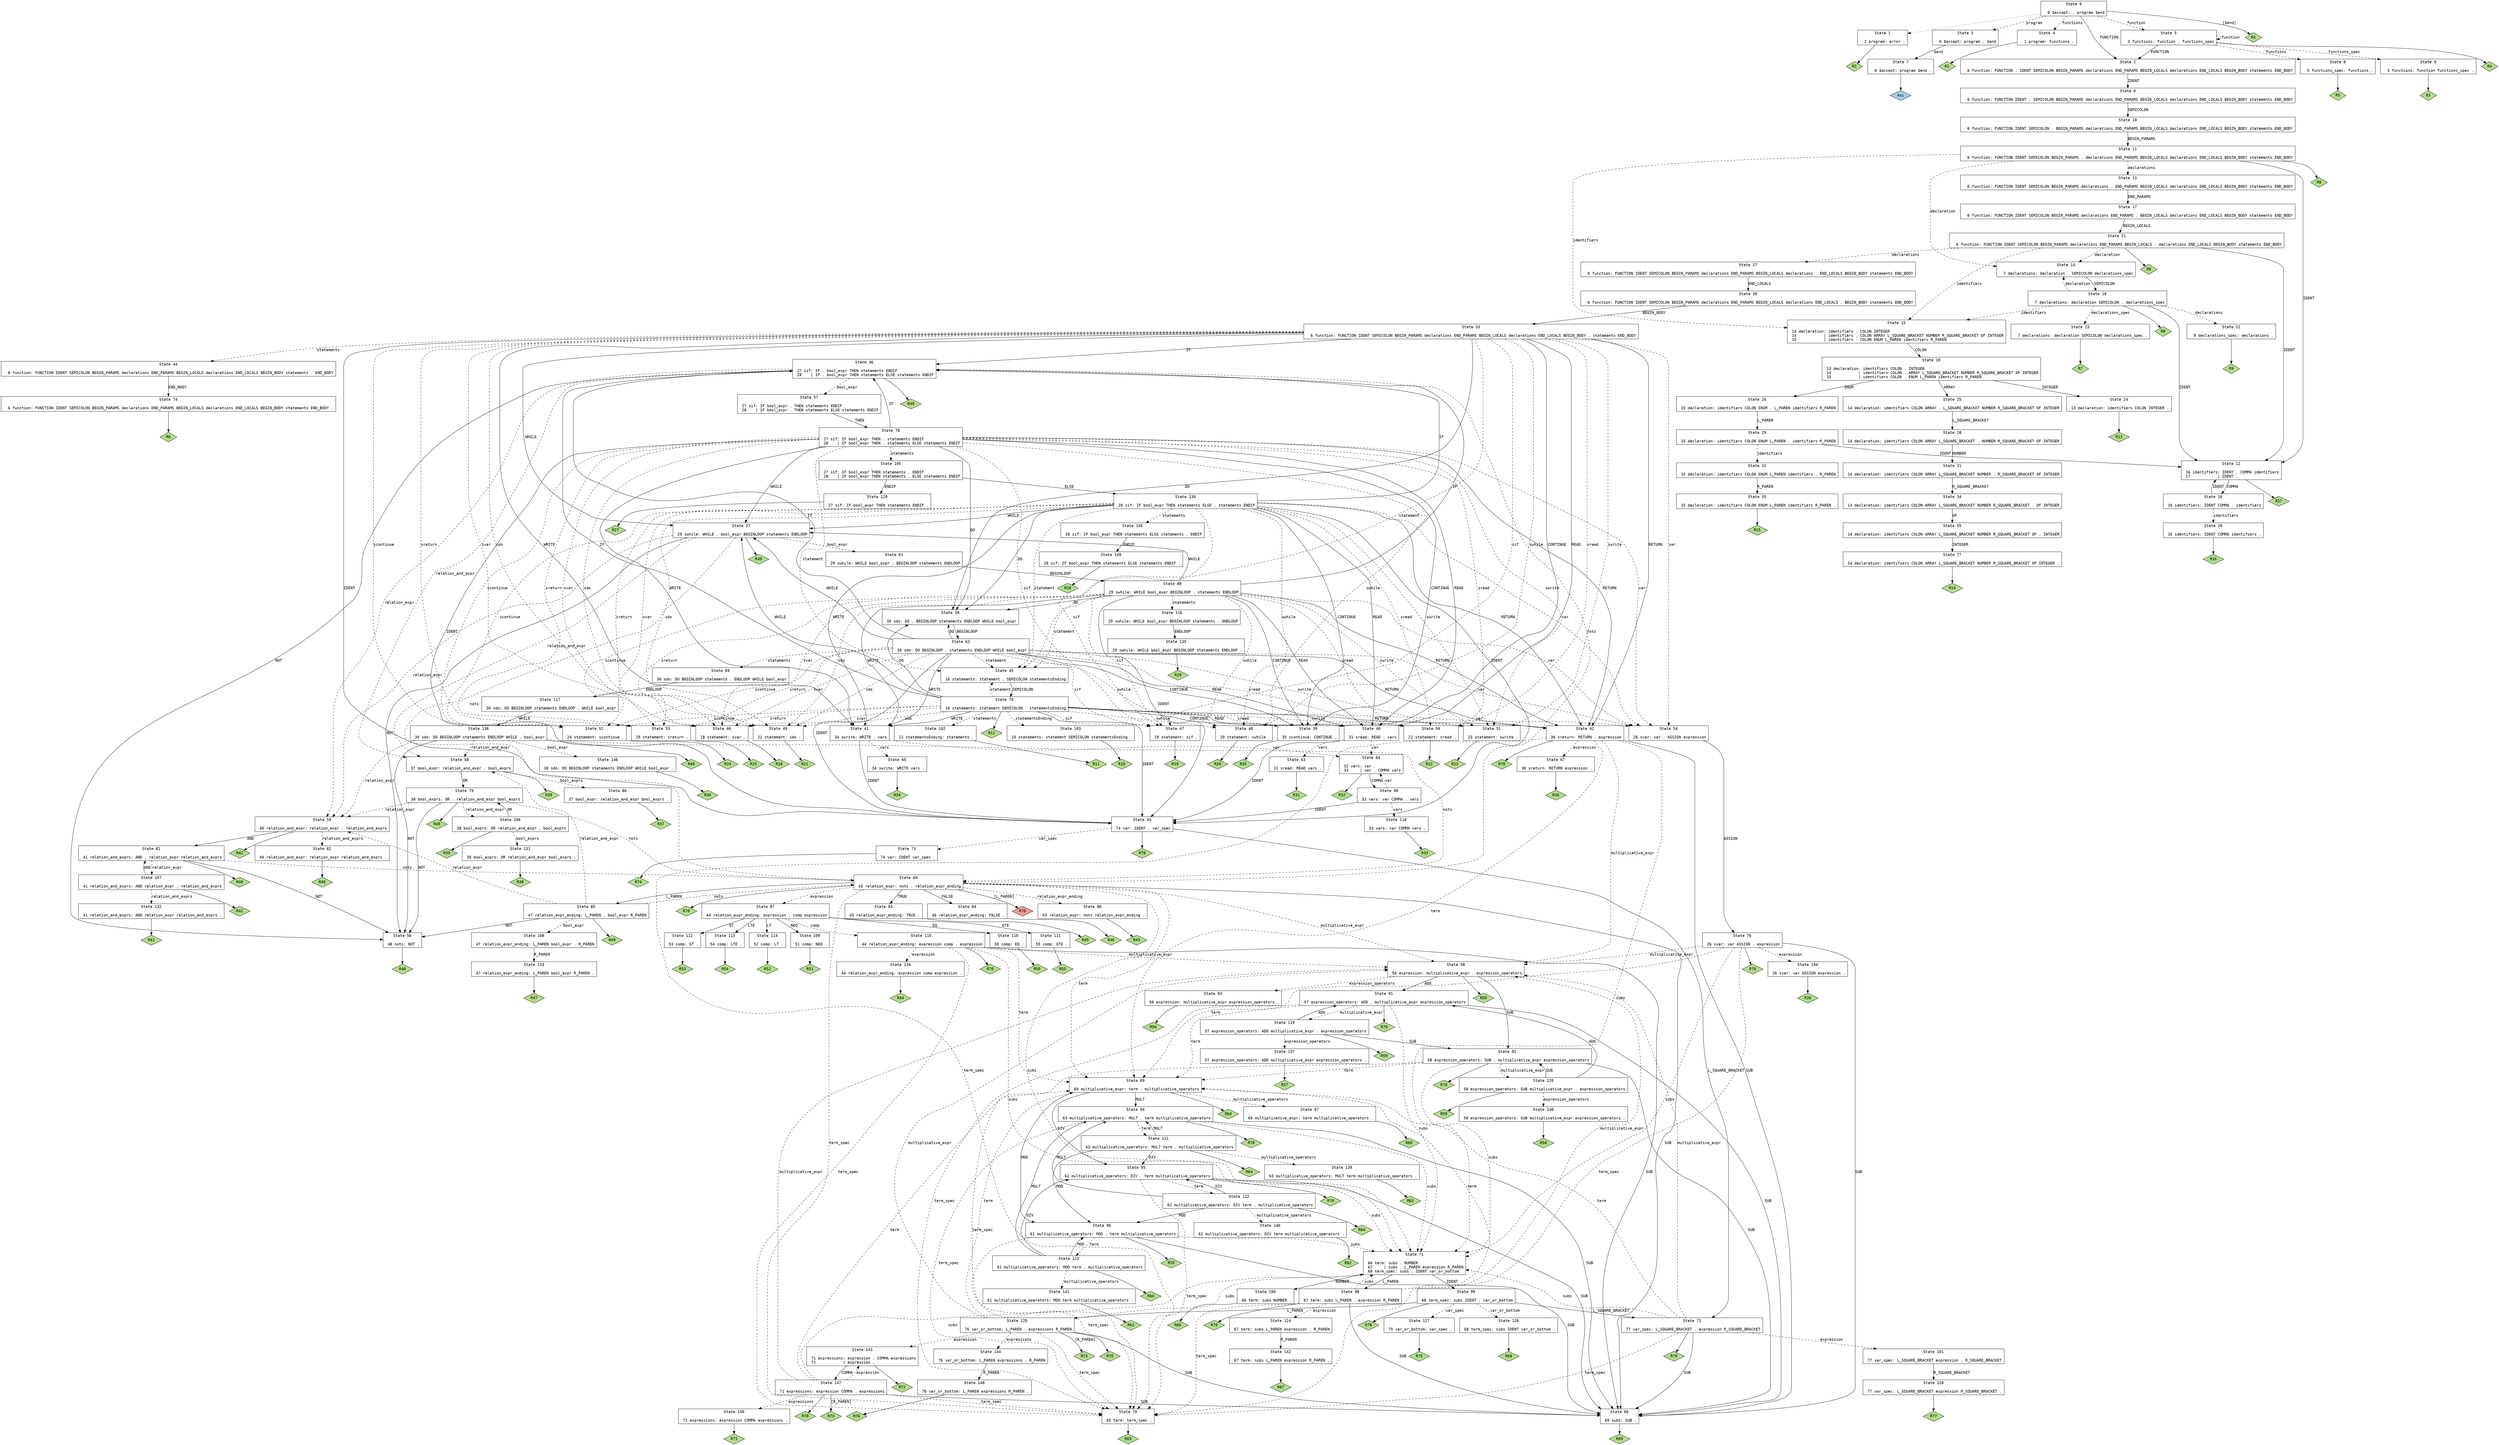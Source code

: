 // Generated by GNU Bison 3.0.4.
// Report bugs to <bug-bison@gnu.org>.
// Home page: <http://www.gnu.org/software/bison/>.

digraph "miniL.y"
{
  node [fontname = courier, shape = box, colorscheme = paired6]
  edge [fontname = courier]

  0 [label="State 0\n\l  0 $accept: . program $end\l"]
  0 -> 1 [style=dotted]
  0 -> 2 [style=solid label="FUNCTION"]
  0 -> 3 [style=dashed label="program"]
  0 -> 4 [style=dashed label="functions"]
  0 -> 5 [style=dashed label="function"]
  0 -> "0R4" [label="[$end]", style=solid]
 "0R4" [label="R4", fillcolor=3, shape=diamond, style=filled]
  1 [label="State 1\n\l  2 program: error .\l"]
  1 -> "1R2" [style=solid]
 "1R2" [label="R2", fillcolor=3, shape=diamond, style=filled]
  2 [label="State 2\n\l  6 function: FUNCTION . IDENT SEMICOLON BEGIN_PARAMS declarations END_PARAMS BEGIN_LOCALS declarations END_LOCALS BEGIN_BODY statements END_BODY\l"]
  2 -> 6 [style=solid label="IDENT"]
  3 [label="State 3\n\l  0 $accept: program . $end\l"]
  3 -> 7 [style=solid label="$end"]
  4 [label="State 4\n\l  1 program: functions .\l"]
  4 -> "4R1" [style=solid]
 "4R1" [label="R1", fillcolor=3, shape=diamond, style=filled]
  5 [label="State 5\n\l  3 functions: function . functions_spec\l"]
  5 -> 2 [style=solid label="FUNCTION"]
  5 -> 8 [style=dashed label="functions"]
  5 -> 9 [style=dashed label="functions_spec"]
  5 -> 5 [style=dashed label="function"]
  5 -> "5R4" [style=solid]
 "5R4" [label="R4", fillcolor=3, shape=diamond, style=filled]
  6 [label="State 6\n\l  6 function: FUNCTION IDENT . SEMICOLON BEGIN_PARAMS declarations END_PARAMS BEGIN_LOCALS declarations END_LOCALS BEGIN_BODY statements END_BODY\l"]
  6 -> 10 [style=solid label="SEMICOLON"]
  7 [label="State 7\n\l  0 $accept: program $end .\l"]
  7 -> "7R0" [style=solid]
 "7R0" [label="Acc", fillcolor=1, shape=diamond, style=filled]
  8 [label="State 8\n\l  5 functions_spec: functions .\l"]
  8 -> "8R5" [style=solid]
 "8R5" [label="R5", fillcolor=3, shape=diamond, style=filled]
  9 [label="State 9\n\l  3 functions: function functions_spec .\l"]
  9 -> "9R3" [style=solid]
 "9R3" [label="R3", fillcolor=3, shape=diamond, style=filled]
  10 [label="State 10\n\l  6 function: FUNCTION IDENT SEMICOLON . BEGIN_PARAMS declarations END_PARAMS BEGIN_LOCALS declarations END_LOCALS BEGIN_BODY statements END_BODY\l"]
  10 -> 11 [style=solid label="BEGIN_PARAMS"]
  11 [label="State 11\n\l  6 function: FUNCTION IDENT SEMICOLON BEGIN_PARAMS . declarations END_PARAMS BEGIN_LOCALS declarations END_LOCALS BEGIN_BODY statements END_BODY\l"]
  11 -> 12 [style=solid label="IDENT"]
  11 -> 13 [style=dashed label="declarations"]
  11 -> 14 [style=dashed label="declaration"]
  11 -> 15 [style=dashed label="identifiers"]
  11 -> "11R8" [style=solid]
 "11R8" [label="R8", fillcolor=3, shape=diamond, style=filled]
  12 [label="State 12\n\l 16 identifiers: IDENT . COMMA identifiers\l 17            | IDENT .\l"]
  12 -> 16 [style=solid label="COMMA"]
  12 -> "12R17" [style=solid]
 "12R17" [label="R17", fillcolor=3, shape=diamond, style=filled]
  13 [label="State 13\n\l  6 function: FUNCTION IDENT SEMICOLON BEGIN_PARAMS declarations . END_PARAMS BEGIN_LOCALS declarations END_LOCALS BEGIN_BODY statements END_BODY\l"]
  13 -> 17 [style=solid label="END_PARAMS"]
  14 [label="State 14\n\l  7 declarations: declaration . SEMICOLON declarations_spec\l"]
  14 -> 18 [style=solid label="SEMICOLON"]
  15 [label="State 15\n\l 13 declaration: identifiers . COLON INTEGER\l 14            | identifiers . COLON ARRAY L_SQUARE_BRACKET NUMBER R_SQUARE_BRACKET OF INTEGER\l 15            | identifiers . COLON ENUM L_PAREN identifiers R_PAREN\l"]
  15 -> 19 [style=solid label="COLON"]
  16 [label="State 16\n\l 16 identifiers: IDENT COMMA . identifiers\l"]
  16 -> 12 [style=solid label="IDENT"]
  16 -> 20 [style=dashed label="identifiers"]
  17 [label="State 17\n\l  6 function: FUNCTION IDENT SEMICOLON BEGIN_PARAMS declarations END_PARAMS . BEGIN_LOCALS declarations END_LOCALS BEGIN_BODY statements END_BODY\l"]
  17 -> 21 [style=solid label="BEGIN_LOCALS"]
  18 [label="State 18\n\l  7 declarations: declaration SEMICOLON . declarations_spec\l"]
  18 -> 12 [style=solid label="IDENT"]
  18 -> 22 [style=dashed label="declarations"]
  18 -> 23 [style=dashed label="declarations_spec"]
  18 -> 14 [style=dashed label="declaration"]
  18 -> 15 [style=dashed label="identifiers"]
  18 -> "18R8" [style=solid]
 "18R8" [label="R8", fillcolor=3, shape=diamond, style=filled]
  19 [label="State 19\n\l 13 declaration: identifiers COLON . INTEGER\l 14            | identifiers COLON . ARRAY L_SQUARE_BRACKET NUMBER R_SQUARE_BRACKET OF INTEGER\l 15            | identifiers COLON . ENUM L_PAREN identifiers R_PAREN\l"]
  19 -> 24 [style=solid label="INTEGER"]
  19 -> 25 [style=solid label="ARRAY"]
  19 -> 26 [style=solid label="ENUM"]
  20 [label="State 20\n\l 16 identifiers: IDENT COMMA identifiers .\l"]
  20 -> "20R16" [style=solid]
 "20R16" [label="R16", fillcolor=3, shape=diamond, style=filled]
  21 [label="State 21\n\l  6 function: FUNCTION IDENT SEMICOLON BEGIN_PARAMS declarations END_PARAMS BEGIN_LOCALS . declarations END_LOCALS BEGIN_BODY statements END_BODY\l"]
  21 -> 12 [style=solid label="IDENT"]
  21 -> 27 [style=dashed label="declarations"]
  21 -> 14 [style=dashed label="declaration"]
  21 -> 15 [style=dashed label="identifiers"]
  21 -> "21R8" [style=solid]
 "21R8" [label="R8", fillcolor=3, shape=diamond, style=filled]
  22 [label="State 22\n\l  9 declarations_spec: declarations .\l"]
  22 -> "22R9" [style=solid]
 "22R9" [label="R9", fillcolor=3, shape=diamond, style=filled]
  23 [label="State 23\n\l  7 declarations: declaration SEMICOLON declarations_spec .\l"]
  23 -> "23R7" [style=solid]
 "23R7" [label="R7", fillcolor=3, shape=diamond, style=filled]
  24 [label="State 24\n\l 13 declaration: identifiers COLON INTEGER .\l"]
  24 -> "24R13" [style=solid]
 "24R13" [label="R13", fillcolor=3, shape=diamond, style=filled]
  25 [label="State 25\n\l 14 declaration: identifiers COLON ARRAY . L_SQUARE_BRACKET NUMBER R_SQUARE_BRACKET OF INTEGER\l"]
  25 -> 28 [style=solid label="L_SQUARE_BRACKET"]
  26 [label="State 26\n\l 15 declaration: identifiers COLON ENUM . L_PAREN identifiers R_PAREN\l"]
  26 -> 29 [style=solid label="L_PAREN"]
  27 [label="State 27\n\l  6 function: FUNCTION IDENT SEMICOLON BEGIN_PARAMS declarations END_PARAMS BEGIN_LOCALS declarations . END_LOCALS BEGIN_BODY statements END_BODY\l"]
  27 -> 30 [style=solid label="END_LOCALS"]
  28 [label="State 28\n\l 14 declaration: identifiers COLON ARRAY L_SQUARE_BRACKET . NUMBER R_SQUARE_BRACKET OF INTEGER\l"]
  28 -> 31 [style=solid label="NUMBER"]
  29 [label="State 29\n\l 15 declaration: identifiers COLON ENUM L_PAREN . identifiers R_PAREN\l"]
  29 -> 12 [style=solid label="IDENT"]
  29 -> 32 [style=dashed label="identifiers"]
  30 [label="State 30\n\l  6 function: FUNCTION IDENT SEMICOLON BEGIN_PARAMS declarations END_PARAMS BEGIN_LOCALS declarations END_LOCALS . BEGIN_BODY statements END_BODY\l"]
  30 -> 33 [style=solid label="BEGIN_BODY"]
  31 [label="State 31\n\l 14 declaration: identifiers COLON ARRAY L_SQUARE_BRACKET NUMBER . R_SQUARE_BRACKET OF INTEGER\l"]
  31 -> 34 [style=solid label="R_SQUARE_BRACKET"]
  32 [label="State 32\n\l 15 declaration: identifiers COLON ENUM L_PAREN identifiers . R_PAREN\l"]
  32 -> 35 [style=solid label="R_PAREN"]
  33 [label="State 33\n\l  6 function: FUNCTION IDENT SEMICOLON BEGIN_PARAMS declarations END_PARAMS BEGIN_LOCALS declarations END_LOCALS BEGIN_BODY . statements END_BODY\l"]
  33 -> 36 [style=solid label="IF"]
  33 -> 37 [style=solid label="WHILE"]
  33 -> 38 [style=solid label="DO"]
  33 -> 39 [style=solid label="CONTINUE"]
  33 -> 40 [style=solid label="READ"]
  33 -> 41 [style=solid label="WRITE"]
  33 -> 42 [style=solid label="RETURN"]
  33 -> 43 [style=solid label="IDENT"]
  33 -> 44 [style=dashed label="statements"]
  33 -> 45 [style=dashed label="statement"]
  33 -> 46 [style=dashed label="svar"]
  33 -> 47 [style=dashed label="sif"]
  33 -> 48 [style=dashed label="swhile"]
  33 -> 49 [style=dashed label="sdo"]
  33 -> 50 [style=dashed label="sread"]
  33 -> 51 [style=dashed label="swrite"]
  33 -> 52 [style=dashed label="scontinue"]
  33 -> 53 [style=dashed label="sreturn"]
  33 -> 54 [style=dashed label="var"]
  34 [label="State 34\n\l 14 declaration: identifiers COLON ARRAY L_SQUARE_BRACKET NUMBER R_SQUARE_BRACKET . OF INTEGER\l"]
  34 -> 55 [style=solid label="OF"]
  35 [label="State 35\n\l 15 declaration: identifiers COLON ENUM L_PAREN identifiers R_PAREN .\l"]
  35 -> "35R15" [style=solid]
 "35R15" [label="R15", fillcolor=3, shape=diamond, style=filled]
  36 [label="State 36\n\l 27 sif: IF . bool_expr THEN statements ENDIF\l 28    | IF . bool_expr THEN statements ELSE statements ENDIF\l"]
  36 -> 56 [style=solid label="NOT"]
  36 -> 57 [style=dashed label="bool_expr"]
  36 -> 58 [style=dashed label="relation_and_expr"]
  36 -> 59 [style=dashed label="relation_expr"]
  36 -> 60 [style=dashed label="nots"]
  36 -> "36R49" [style=solid]
 "36R49" [label="R49", fillcolor=3, shape=diamond, style=filled]
  37 [label="State 37\n\l 29 swhile: WHILE . bool_expr BEGINLOOP statements ENDLOOP\l"]
  37 -> 56 [style=solid label="NOT"]
  37 -> 61 [style=dashed label="bool_expr"]
  37 -> 58 [style=dashed label="relation_and_expr"]
  37 -> 59 [style=dashed label="relation_expr"]
  37 -> 60 [style=dashed label="nots"]
  37 -> "37R49" [style=solid]
 "37R49" [label="R49", fillcolor=3, shape=diamond, style=filled]
  38 [label="State 38\n\l 30 sdo: DO . BEGINLOOP statements ENDLOOP WHILE bool_expr\l"]
  38 -> 62 [style=solid label="BEGINLOOP"]
  39 [label="State 39\n\l 35 scontinue: CONTINUE .\l"]
  39 -> "39R35" [style=solid]
 "39R35" [label="R35", fillcolor=3, shape=diamond, style=filled]
  40 [label="State 40\n\l 31 sread: READ . vars\l"]
  40 -> 43 [style=solid label="IDENT"]
  40 -> 63 [style=dashed label="vars"]
  40 -> 64 [style=dashed label="var"]
  41 [label="State 41\n\l 34 swrite: WRITE . vars\l"]
  41 -> 43 [style=solid label="IDENT"]
  41 -> 65 [style=dashed label="vars"]
  41 -> 64 [style=dashed label="var"]
  42 [label="State 42\n\l 36 sreturn: RETURN . expression\l"]
  42 -> 66 [style=solid label="SUB"]
  42 -> 67 [style=dashed label="expression"]
  42 -> 68 [style=dashed label="multiplicative_expr"]
  42 -> 69 [style=dashed label="term"]
  42 -> 70 [style=dashed label="term_spec"]
  42 -> 71 [style=dashed label="subs"]
  42 -> "42R70" [style=solid]
 "42R70" [label="R70", fillcolor=3, shape=diamond, style=filled]
  43 [label="State 43\n\l 74 var: IDENT . var_spec\l"]
  43 -> 72 [style=solid label="L_SQUARE_BRACKET"]
  43 -> 73 [style=dashed label="var_spec"]
  43 -> "43R78" [style=solid]
 "43R78" [label="R78", fillcolor=3, shape=diamond, style=filled]
  44 [label="State 44\n\l  6 function: FUNCTION IDENT SEMICOLON BEGIN_PARAMS declarations END_PARAMS BEGIN_LOCALS declarations END_LOCALS BEGIN_BODY statements . END_BODY\l"]
  44 -> 74 [style=solid label="END_BODY"]
  45 [label="State 45\n\l 10 statements: statement . SEMICOLON statementsEnding\l"]
  45 -> 75 [style=solid label="SEMICOLON"]
  46 [label="State 46\n\l 18 statement: svar .\l"]
  46 -> "46R18" [style=solid]
 "46R18" [label="R18", fillcolor=3, shape=diamond, style=filled]
  47 [label="State 47\n\l 19 statement: sif .\l"]
  47 -> "47R19" [style=solid]
 "47R19" [label="R19", fillcolor=3, shape=diamond, style=filled]
  48 [label="State 48\n\l 20 statement: swhile .\l"]
  48 -> "48R20" [style=solid]
 "48R20" [label="R20", fillcolor=3, shape=diamond, style=filled]
  49 [label="State 49\n\l 21 statement: sdo .\l"]
  49 -> "49R21" [style=solid]
 "49R21" [label="R21", fillcolor=3, shape=diamond, style=filled]
  50 [label="State 50\n\l 22 statement: sread .\l"]
  50 -> "50R22" [style=solid]
 "50R22" [label="R22", fillcolor=3, shape=diamond, style=filled]
  51 [label="State 51\n\l 23 statement: swrite .\l"]
  51 -> "51R23" [style=solid]
 "51R23" [label="R23", fillcolor=3, shape=diamond, style=filled]
  52 [label="State 52\n\l 24 statement: scontinue .\l"]
  52 -> "52R24" [style=solid]
 "52R24" [label="R24", fillcolor=3, shape=diamond, style=filled]
  53 [label="State 53\n\l 25 statement: sreturn .\l"]
  53 -> "53R25" [style=solid]
 "53R25" [label="R25", fillcolor=3, shape=diamond, style=filled]
  54 [label="State 54\n\l 26 svar: var . ASSIGN expression\l"]
  54 -> 76 [style=solid label="ASSIGN"]
  55 [label="State 55\n\l 14 declaration: identifiers COLON ARRAY L_SQUARE_BRACKET NUMBER R_SQUARE_BRACKET OF . INTEGER\l"]
  55 -> 77 [style=solid label="INTEGER"]
  56 [label="State 56\n\l 48 nots: NOT .\l"]
  56 -> "56R48" [style=solid]
 "56R48" [label="R48", fillcolor=3, shape=diamond, style=filled]
  57 [label="State 57\n\l 27 sif: IF bool_expr . THEN statements ENDIF\l 28    | IF bool_expr . THEN statements ELSE statements ENDIF\l"]
  57 -> 78 [style=solid label="THEN"]
  58 [label="State 58\n\l 37 bool_expr: relation_and_expr . bool_exprs\l"]
  58 -> 79 [style=solid label="OR"]
  58 -> 80 [style=dashed label="bool_exprs"]
  58 -> "58R39" [style=solid]
 "58R39" [label="R39", fillcolor=3, shape=diamond, style=filled]
  59 [label="State 59\n\l 40 relation_and_expr: relation_expr . relation_and_exprs\l"]
  59 -> 81 [style=solid label="AND"]
  59 -> 82 [style=dashed label="relation_and_exprs"]
  59 -> "59R42" [style=solid]
 "59R42" [label="R42", fillcolor=3, shape=diamond, style=filled]
  60 [label="State 60\n\l 43 relation_expr: nots . relation_expr_ending\l"]
  60 -> 83 [style=solid label="TRUE"]
  60 -> 84 [style=solid label="FALSE"]
  60 -> 85 [style=solid label="L_PAREN"]
  60 -> 66 [style=solid label="SUB"]
  60 -> 86 [style=dashed label="relation_expr_ending"]
  60 -> 87 [style=dashed label="expression"]
  60 -> 68 [style=dashed label="multiplicative_expr"]
  60 -> 69 [style=dashed label="term"]
  60 -> 70 [style=dashed label="term_spec"]
  60 -> 71 [style=dashed label="subs"]
  60 -> "60R70d" [label="[L_PAREN]", style=solid]
 "60R70d" [label="R70", fillcolor=5, shape=diamond, style=filled]
  60 -> "60R70" [style=solid]
 "60R70" [label="R70", fillcolor=3, shape=diamond, style=filled]
  61 [label="State 61\n\l 29 swhile: WHILE bool_expr . BEGINLOOP statements ENDLOOP\l"]
  61 -> 88 [style=solid label="BEGINLOOP"]
  62 [label="State 62\n\l 30 sdo: DO BEGINLOOP . statements ENDLOOP WHILE bool_expr\l"]
  62 -> 36 [style=solid label="IF"]
  62 -> 37 [style=solid label="WHILE"]
  62 -> 38 [style=solid label="DO"]
  62 -> 39 [style=solid label="CONTINUE"]
  62 -> 40 [style=solid label="READ"]
  62 -> 41 [style=solid label="WRITE"]
  62 -> 42 [style=solid label="RETURN"]
  62 -> 43 [style=solid label="IDENT"]
  62 -> 89 [style=dashed label="statements"]
  62 -> 45 [style=dashed label="statement"]
  62 -> 46 [style=dashed label="svar"]
  62 -> 47 [style=dashed label="sif"]
  62 -> 48 [style=dashed label="swhile"]
  62 -> 49 [style=dashed label="sdo"]
  62 -> 50 [style=dashed label="sread"]
  62 -> 51 [style=dashed label="swrite"]
  62 -> 52 [style=dashed label="scontinue"]
  62 -> 53 [style=dashed label="sreturn"]
  62 -> 54 [style=dashed label="var"]
  63 [label="State 63\n\l 31 sread: READ vars .\l"]
  63 -> "63R31" [style=solid]
 "63R31" [label="R31", fillcolor=3, shape=diamond, style=filled]
  64 [label="State 64\n\l 32 vars: var .\l 33     | var . COMMA vars\l"]
  64 -> 90 [style=solid label="COMMA"]
  64 -> "64R32" [style=solid]
 "64R32" [label="R32", fillcolor=3, shape=diamond, style=filled]
  65 [label="State 65\n\l 34 swrite: WRITE vars .\l"]
  65 -> "65R34" [style=solid]
 "65R34" [label="R34", fillcolor=3, shape=diamond, style=filled]
  66 [label="State 66\n\l 69 subs: SUB .\l"]
  66 -> "66R69" [style=solid]
 "66R69" [label="R69", fillcolor=3, shape=diamond, style=filled]
  67 [label="State 67\n\l 36 sreturn: RETURN expression .\l"]
  67 -> "67R36" [style=solid]
 "67R36" [label="R36", fillcolor=3, shape=diamond, style=filled]
  68 [label="State 68\n\l 56 expression: multiplicative_expr . expression_operators\l"]
  68 -> 91 [style=solid label="ADD"]
  68 -> 92 [style=solid label="SUB"]
  68 -> 93 [style=dashed label="expression_operators"]
  68 -> "68R59" [style=solid]
 "68R59" [label="R59", fillcolor=3, shape=diamond, style=filled]
  69 [label="State 69\n\l 60 multiplicative_expr: term . multiplicative_operators\l"]
  69 -> 94 [style=solid label="MULT"]
  69 -> 95 [style=solid label="DIV"]
  69 -> 96 [style=solid label="MOD"]
  69 -> 97 [style=dashed label="multiplicative_operators"]
  69 -> "69R64" [style=solid]
 "69R64" [label="R64", fillcolor=3, shape=diamond, style=filled]
  70 [label="State 70\n\l 65 term: term_spec .\l"]
  70 -> "70R65" [style=solid]
 "70R65" [label="R65", fillcolor=3, shape=diamond, style=filled]
  71 [label="State 71\n\l 66 term: subs . NUMBER\l 67     | subs . L_PAREN expression R_PAREN\l 68 term_spec: subs . IDENT var_or_bottom\l"]
  71 -> 98 [style=solid label="L_PAREN"]
  71 -> 99 [style=solid label="IDENT"]
  71 -> 100 [style=solid label="NUMBER"]
  72 [label="State 72\n\l 77 var_spec: L_SQUARE_BRACKET . expression R_SQUARE_BRACKET\l"]
  72 -> 66 [style=solid label="SUB"]
  72 -> 101 [style=dashed label="expression"]
  72 -> 68 [style=dashed label="multiplicative_expr"]
  72 -> 69 [style=dashed label="term"]
  72 -> 70 [style=dashed label="term_spec"]
  72 -> 71 [style=dashed label="subs"]
  72 -> "72R70" [style=solid]
 "72R70" [label="R70", fillcolor=3, shape=diamond, style=filled]
  73 [label="State 73\n\l 74 var: IDENT var_spec .\l"]
  73 -> "73R74" [style=solid]
 "73R74" [label="R74", fillcolor=3, shape=diamond, style=filled]
  74 [label="State 74\n\l  6 function: FUNCTION IDENT SEMICOLON BEGIN_PARAMS declarations END_PARAMS BEGIN_LOCALS declarations END_LOCALS BEGIN_BODY statements END_BODY .\l"]
  74 -> "74R6" [style=solid]
 "74R6" [label="R6", fillcolor=3, shape=diamond, style=filled]
  75 [label="State 75\n\l 10 statements: statement SEMICOLON . statementsEnding\l"]
  75 -> 36 [style=solid label="IF"]
  75 -> 37 [style=solid label="WHILE"]
  75 -> 38 [style=solid label="DO"]
  75 -> 39 [style=solid label="CONTINUE"]
  75 -> 40 [style=solid label="READ"]
  75 -> 41 [style=solid label="WRITE"]
  75 -> 42 [style=solid label="RETURN"]
  75 -> 43 [style=solid label="IDENT"]
  75 -> 102 [style=dashed label="statements"]
  75 -> 103 [style=dashed label="statementsEnding"]
  75 -> 45 [style=dashed label="statement"]
  75 -> 46 [style=dashed label="svar"]
  75 -> 47 [style=dashed label="sif"]
  75 -> 48 [style=dashed label="swhile"]
  75 -> 49 [style=dashed label="sdo"]
  75 -> 50 [style=dashed label="sread"]
  75 -> 51 [style=dashed label="swrite"]
  75 -> 52 [style=dashed label="scontinue"]
  75 -> 53 [style=dashed label="sreturn"]
  75 -> 54 [style=dashed label="var"]
  75 -> "75R12" [style=solid]
 "75R12" [label="R12", fillcolor=3, shape=diamond, style=filled]
  76 [label="State 76\n\l 26 svar: var ASSIGN . expression\l"]
  76 -> 66 [style=solid label="SUB"]
  76 -> 104 [style=dashed label="expression"]
  76 -> 68 [style=dashed label="multiplicative_expr"]
  76 -> 69 [style=dashed label="term"]
  76 -> 70 [style=dashed label="term_spec"]
  76 -> 71 [style=dashed label="subs"]
  76 -> "76R70" [style=solid]
 "76R70" [label="R70", fillcolor=3, shape=diamond, style=filled]
  77 [label="State 77\n\l 14 declaration: identifiers COLON ARRAY L_SQUARE_BRACKET NUMBER R_SQUARE_BRACKET OF INTEGER .\l"]
  77 -> "77R14" [style=solid]
 "77R14" [label="R14", fillcolor=3, shape=diamond, style=filled]
  78 [label="State 78\n\l 27 sif: IF bool_expr THEN . statements ENDIF\l 28    | IF bool_expr THEN . statements ELSE statements ENDIF\l"]
  78 -> 36 [style=solid label="IF"]
  78 -> 37 [style=solid label="WHILE"]
  78 -> 38 [style=solid label="DO"]
  78 -> 39 [style=solid label="CONTINUE"]
  78 -> 40 [style=solid label="READ"]
  78 -> 41 [style=solid label="WRITE"]
  78 -> 42 [style=solid label="RETURN"]
  78 -> 43 [style=solid label="IDENT"]
  78 -> 105 [style=dashed label="statements"]
  78 -> 45 [style=dashed label="statement"]
  78 -> 46 [style=dashed label="svar"]
  78 -> 47 [style=dashed label="sif"]
  78 -> 48 [style=dashed label="swhile"]
  78 -> 49 [style=dashed label="sdo"]
  78 -> 50 [style=dashed label="sread"]
  78 -> 51 [style=dashed label="swrite"]
  78 -> 52 [style=dashed label="scontinue"]
  78 -> 53 [style=dashed label="sreturn"]
  78 -> 54 [style=dashed label="var"]
  79 [label="State 79\n\l 38 bool_exprs: OR . relation_and_expr bool_exprs\l"]
  79 -> 56 [style=solid label="NOT"]
  79 -> 106 [style=dashed label="relation_and_expr"]
  79 -> 59 [style=dashed label="relation_expr"]
  79 -> 60 [style=dashed label="nots"]
  79 -> "79R49" [style=solid]
 "79R49" [label="R49", fillcolor=3, shape=diamond, style=filled]
  80 [label="State 80\n\l 37 bool_expr: relation_and_expr bool_exprs .\l"]
  80 -> "80R37" [style=solid]
 "80R37" [label="R37", fillcolor=3, shape=diamond, style=filled]
  81 [label="State 81\n\l 41 relation_and_exprs: AND . relation_expr relation_and_exprs\l"]
  81 -> 56 [style=solid label="NOT"]
  81 -> 107 [style=dashed label="relation_expr"]
  81 -> 60 [style=dashed label="nots"]
  81 -> "81R49" [style=solid]
 "81R49" [label="R49", fillcolor=3, shape=diamond, style=filled]
  82 [label="State 82\n\l 40 relation_and_expr: relation_expr relation_and_exprs .\l"]
  82 -> "82R40" [style=solid]
 "82R40" [label="R40", fillcolor=3, shape=diamond, style=filled]
  83 [label="State 83\n\l 45 relation_expr_ending: TRUE .\l"]
  83 -> "83R45" [style=solid]
 "83R45" [label="R45", fillcolor=3, shape=diamond, style=filled]
  84 [label="State 84\n\l 46 relation_expr_ending: FALSE .\l"]
  84 -> "84R46" [style=solid]
 "84R46" [label="R46", fillcolor=3, shape=diamond, style=filled]
  85 [label="State 85\n\l 47 relation_expr_ending: L_PAREN . bool_expr R_PAREN\l"]
  85 -> 56 [style=solid label="NOT"]
  85 -> 108 [style=dashed label="bool_expr"]
  85 -> 58 [style=dashed label="relation_and_expr"]
  85 -> 59 [style=dashed label="relation_expr"]
  85 -> 60 [style=dashed label="nots"]
  85 -> "85R49" [style=solid]
 "85R49" [label="R49", fillcolor=3, shape=diamond, style=filled]
  86 [label="State 86\n\l 43 relation_expr: nots relation_expr_ending .\l"]
  86 -> "86R43" [style=solid]
 "86R43" [label="R43", fillcolor=3, shape=diamond, style=filled]
  87 [label="State 87\n\l 44 relation_expr_ending: expression . comp expression\l"]
  87 -> 109 [style=solid label="NEQ"]
  87 -> 110 [style=solid label="EQ"]
  87 -> 111 [style=solid label="GTE"]
  87 -> 112 [style=solid label="GT"]
  87 -> 113 [style=solid label="LTE"]
  87 -> 114 [style=solid label="LT"]
  87 -> 115 [style=dashed label="comp"]
  88 [label="State 88\n\l 29 swhile: WHILE bool_expr BEGINLOOP . statements ENDLOOP\l"]
  88 -> 36 [style=solid label="IF"]
  88 -> 37 [style=solid label="WHILE"]
  88 -> 38 [style=solid label="DO"]
  88 -> 39 [style=solid label="CONTINUE"]
  88 -> 40 [style=solid label="READ"]
  88 -> 41 [style=solid label="WRITE"]
  88 -> 42 [style=solid label="RETURN"]
  88 -> 43 [style=solid label="IDENT"]
  88 -> 116 [style=dashed label="statements"]
  88 -> 45 [style=dashed label="statement"]
  88 -> 46 [style=dashed label="svar"]
  88 -> 47 [style=dashed label="sif"]
  88 -> 48 [style=dashed label="swhile"]
  88 -> 49 [style=dashed label="sdo"]
  88 -> 50 [style=dashed label="sread"]
  88 -> 51 [style=dashed label="swrite"]
  88 -> 52 [style=dashed label="scontinue"]
  88 -> 53 [style=dashed label="sreturn"]
  88 -> 54 [style=dashed label="var"]
  89 [label="State 89\n\l 30 sdo: DO BEGINLOOP statements . ENDLOOP WHILE bool_expr\l"]
  89 -> 117 [style=solid label="ENDLOOP"]
  90 [label="State 90\n\l 33 vars: var COMMA . vars\l"]
  90 -> 43 [style=solid label="IDENT"]
  90 -> 118 [style=dashed label="vars"]
  90 -> 64 [style=dashed label="var"]
  91 [label="State 91\n\l 57 expression_operators: ADD . multiplicative_expr expression_operators\l"]
  91 -> 66 [style=solid label="SUB"]
  91 -> 119 [style=dashed label="multiplicative_expr"]
  91 -> 69 [style=dashed label="term"]
  91 -> 70 [style=dashed label="term_spec"]
  91 -> 71 [style=dashed label="subs"]
  91 -> "91R70" [style=solid]
 "91R70" [label="R70", fillcolor=3, shape=diamond, style=filled]
  92 [label="State 92\n\l 58 expression_operators: SUB . multiplicative_expr expression_operators\l"]
  92 -> 66 [style=solid label="SUB"]
  92 -> 120 [style=dashed label="multiplicative_expr"]
  92 -> 69 [style=dashed label="term"]
  92 -> 70 [style=dashed label="term_spec"]
  92 -> 71 [style=dashed label="subs"]
  92 -> "92R70" [style=solid]
 "92R70" [label="R70", fillcolor=3, shape=diamond, style=filled]
  93 [label="State 93\n\l 56 expression: multiplicative_expr expression_operators .\l"]
  93 -> "93R56" [style=solid]
 "93R56" [label="R56", fillcolor=3, shape=diamond, style=filled]
  94 [label="State 94\n\l 63 multiplicative_operators: MULT . term multiplicative_operators\l"]
  94 -> 66 [style=solid label="SUB"]
  94 -> 121 [style=dashed label="term"]
  94 -> 70 [style=dashed label="term_spec"]
  94 -> 71 [style=dashed label="subs"]
  94 -> "94R70" [style=solid]
 "94R70" [label="R70", fillcolor=3, shape=diamond, style=filled]
  95 [label="State 95\n\l 62 multiplicative_operators: DIV . term multiplicative_operators\l"]
  95 -> 66 [style=solid label="SUB"]
  95 -> 122 [style=dashed label="term"]
  95 -> 70 [style=dashed label="term_spec"]
  95 -> 71 [style=dashed label="subs"]
  95 -> "95R70" [style=solid]
 "95R70" [label="R70", fillcolor=3, shape=diamond, style=filled]
  96 [label="State 96\n\l 61 multiplicative_operators: MOD . term multiplicative_operators\l"]
  96 -> 66 [style=solid label="SUB"]
  96 -> 123 [style=dashed label="term"]
  96 -> 70 [style=dashed label="term_spec"]
  96 -> 71 [style=dashed label="subs"]
  96 -> "96R70" [style=solid]
 "96R70" [label="R70", fillcolor=3, shape=diamond, style=filled]
  97 [label="State 97\n\l 60 multiplicative_expr: term multiplicative_operators .\l"]
  97 -> "97R60" [style=solid]
 "97R60" [label="R60", fillcolor=3, shape=diamond, style=filled]
  98 [label="State 98\n\l 67 term: subs L_PAREN . expression R_PAREN\l"]
  98 -> 66 [style=solid label="SUB"]
  98 -> 124 [style=dashed label="expression"]
  98 -> 68 [style=dashed label="multiplicative_expr"]
  98 -> 69 [style=dashed label="term"]
  98 -> 70 [style=dashed label="term_spec"]
  98 -> 71 [style=dashed label="subs"]
  98 -> "98R70" [style=solid]
 "98R70" [label="R70", fillcolor=3, shape=diamond, style=filled]
  99 [label="State 99\n\l 68 term_spec: subs IDENT . var_or_bottom\l"]
  99 -> 125 [style=solid label="L_PAREN"]
  99 -> 72 [style=solid label="L_SQUARE_BRACKET"]
  99 -> 126 [style=dashed label="var_or_bottom"]
  99 -> 127 [style=dashed label="var_spec"]
  99 -> "99R78" [style=solid]
 "99R78" [label="R78", fillcolor=3, shape=diamond, style=filled]
  100 [label="State 100\n\l 66 term: subs NUMBER .\l"]
  100 -> "100R66" [style=solid]
 "100R66" [label="R66", fillcolor=3, shape=diamond, style=filled]
  101 [label="State 101\n\l 77 var_spec: L_SQUARE_BRACKET expression . R_SQUARE_BRACKET\l"]
  101 -> 128 [style=solid label="R_SQUARE_BRACKET"]
  102 [label="State 102\n\l 11 statementsEnding: statements .\l"]
  102 -> "102R11" [style=solid]
 "102R11" [label="R11", fillcolor=3, shape=diamond, style=filled]
  103 [label="State 103\n\l 10 statements: statement SEMICOLON statementsEnding .\l"]
  103 -> "103R10" [style=solid]
 "103R10" [label="R10", fillcolor=3, shape=diamond, style=filled]
  104 [label="State 104\n\l 26 svar: var ASSIGN expression .\l"]
  104 -> "104R26" [style=solid]
 "104R26" [label="R26", fillcolor=3, shape=diamond, style=filled]
  105 [label="State 105\n\l 27 sif: IF bool_expr THEN statements . ENDIF\l 28    | IF bool_expr THEN statements . ELSE statements ENDIF\l"]
  105 -> 129 [style=solid label="ENDIF"]
  105 -> 130 [style=solid label="ELSE"]
  106 [label="State 106\n\l 38 bool_exprs: OR relation_and_expr . bool_exprs\l"]
  106 -> 79 [style=solid label="OR"]
  106 -> 131 [style=dashed label="bool_exprs"]
  106 -> "106R39" [style=solid]
 "106R39" [label="R39", fillcolor=3, shape=diamond, style=filled]
  107 [label="State 107\n\l 41 relation_and_exprs: AND relation_expr . relation_and_exprs\l"]
  107 -> 81 [style=solid label="AND"]
  107 -> 132 [style=dashed label="relation_and_exprs"]
  107 -> "107R42" [style=solid]
 "107R42" [label="R42", fillcolor=3, shape=diamond, style=filled]
  108 [label="State 108\n\l 47 relation_expr_ending: L_PAREN bool_expr . R_PAREN\l"]
  108 -> 133 [style=solid label="R_PAREN"]
  109 [label="State 109\n\l 51 comp: NEQ .\l"]
  109 -> "109R51" [style=solid]
 "109R51" [label="R51", fillcolor=3, shape=diamond, style=filled]
  110 [label="State 110\n\l 50 comp: EQ .\l"]
  110 -> "110R50" [style=solid]
 "110R50" [label="R50", fillcolor=3, shape=diamond, style=filled]
  111 [label="State 111\n\l 55 comp: GTE .\l"]
  111 -> "111R55" [style=solid]
 "111R55" [label="R55", fillcolor=3, shape=diamond, style=filled]
  112 [label="State 112\n\l 53 comp: GT .\l"]
  112 -> "112R53" [style=solid]
 "112R53" [label="R53", fillcolor=3, shape=diamond, style=filled]
  113 [label="State 113\n\l 54 comp: LTE .\l"]
  113 -> "113R54" [style=solid]
 "113R54" [label="R54", fillcolor=3, shape=diamond, style=filled]
  114 [label="State 114\n\l 52 comp: LT .\l"]
  114 -> "114R52" [style=solid]
 "114R52" [label="R52", fillcolor=3, shape=diamond, style=filled]
  115 [label="State 115\n\l 44 relation_expr_ending: expression comp . expression\l"]
  115 -> 66 [style=solid label="SUB"]
  115 -> 134 [style=dashed label="expression"]
  115 -> 68 [style=dashed label="multiplicative_expr"]
  115 -> 69 [style=dashed label="term"]
  115 -> 70 [style=dashed label="term_spec"]
  115 -> 71 [style=dashed label="subs"]
  115 -> "115R70" [style=solid]
 "115R70" [label="R70", fillcolor=3, shape=diamond, style=filled]
  116 [label="State 116\n\l 29 swhile: WHILE bool_expr BEGINLOOP statements . ENDLOOP\l"]
  116 -> 135 [style=solid label="ENDLOOP"]
  117 [label="State 117\n\l 30 sdo: DO BEGINLOOP statements ENDLOOP . WHILE bool_expr\l"]
  117 -> 136 [style=solid label="WHILE"]
  118 [label="State 118\n\l 33 vars: var COMMA vars .\l"]
  118 -> "118R33" [style=solid]
 "118R33" [label="R33", fillcolor=3, shape=diamond, style=filled]
  119 [label="State 119\n\l 57 expression_operators: ADD multiplicative_expr . expression_operators\l"]
  119 -> 91 [style=solid label="ADD"]
  119 -> 92 [style=solid label="SUB"]
  119 -> 137 [style=dashed label="expression_operators"]
  119 -> "119R59" [style=solid]
 "119R59" [label="R59", fillcolor=3, shape=diamond, style=filled]
  120 [label="State 120\n\l 58 expression_operators: SUB multiplicative_expr . expression_operators\l"]
  120 -> 91 [style=solid label="ADD"]
  120 -> 92 [style=solid label="SUB"]
  120 -> 138 [style=dashed label="expression_operators"]
  120 -> "120R59" [style=solid]
 "120R59" [label="R59", fillcolor=3, shape=diamond, style=filled]
  121 [label="State 121\n\l 63 multiplicative_operators: MULT term . multiplicative_operators\l"]
  121 -> 94 [style=solid label="MULT"]
  121 -> 95 [style=solid label="DIV"]
  121 -> 96 [style=solid label="MOD"]
  121 -> 139 [style=dashed label="multiplicative_operators"]
  121 -> "121R64" [style=solid]
 "121R64" [label="R64", fillcolor=3, shape=diamond, style=filled]
  122 [label="State 122\n\l 62 multiplicative_operators: DIV term . multiplicative_operators\l"]
  122 -> 94 [style=solid label="MULT"]
  122 -> 95 [style=solid label="DIV"]
  122 -> 96 [style=solid label="MOD"]
  122 -> 140 [style=dashed label="multiplicative_operators"]
  122 -> "122R64" [style=solid]
 "122R64" [label="R64", fillcolor=3, shape=diamond, style=filled]
  123 [label="State 123\n\l 61 multiplicative_operators: MOD term . multiplicative_operators\l"]
  123 -> 94 [style=solid label="MULT"]
  123 -> 95 [style=solid label="DIV"]
  123 -> 96 [style=solid label="MOD"]
  123 -> 141 [style=dashed label="multiplicative_operators"]
  123 -> "123R64" [style=solid]
 "123R64" [label="R64", fillcolor=3, shape=diamond, style=filled]
  124 [label="State 124\n\l 67 term: subs L_PAREN expression . R_PAREN\l"]
  124 -> 142 [style=solid label="R_PAREN"]
  125 [label="State 125\n\l 76 var_or_bottom: L_PAREN . expressions R_PAREN\l"]
  125 -> 66 [style=solid label="SUB"]
  125 -> 143 [style=dashed label="expression"]
  125 -> 68 [style=dashed label="multiplicative_expr"]
  125 -> 69 [style=dashed label="term"]
  125 -> 70 [style=dashed label="term_spec"]
  125 -> 71 [style=dashed label="subs"]
  125 -> 144 [style=dashed label="expressions"]
  125 -> "125R70" [style=solid]
 "125R70" [label="R70", fillcolor=3, shape=diamond, style=filled]
  125 -> "125R73" [label="[R_PAREN]", style=solid]
 "125R73" [label="R73", fillcolor=3, shape=diamond, style=filled]
  126 [label="State 126\n\l 68 term_spec: subs IDENT var_or_bottom .\l"]
  126 -> "126R68" [style=solid]
 "126R68" [label="R68", fillcolor=3, shape=diamond, style=filled]
  127 [label="State 127\n\l 75 var_or_bottom: var_spec .\l"]
  127 -> "127R75" [style=solid]
 "127R75" [label="R75", fillcolor=3, shape=diamond, style=filled]
  128 [label="State 128\n\l 77 var_spec: L_SQUARE_BRACKET expression R_SQUARE_BRACKET .\l"]
  128 -> "128R77" [style=solid]
 "128R77" [label="R77", fillcolor=3, shape=diamond, style=filled]
  129 [label="State 129\n\l 27 sif: IF bool_expr THEN statements ENDIF .\l"]
  129 -> "129R27" [style=solid]
 "129R27" [label="R27", fillcolor=3, shape=diamond, style=filled]
  130 [label="State 130\n\l 28 sif: IF bool_expr THEN statements ELSE . statements ENDIF\l"]
  130 -> 36 [style=solid label="IF"]
  130 -> 37 [style=solid label="WHILE"]
  130 -> 38 [style=solid label="DO"]
  130 -> 39 [style=solid label="CONTINUE"]
  130 -> 40 [style=solid label="READ"]
  130 -> 41 [style=solid label="WRITE"]
  130 -> 42 [style=solid label="RETURN"]
  130 -> 43 [style=solid label="IDENT"]
  130 -> 145 [style=dashed label="statements"]
  130 -> 45 [style=dashed label="statement"]
  130 -> 46 [style=dashed label="svar"]
  130 -> 47 [style=dashed label="sif"]
  130 -> 48 [style=dashed label="swhile"]
  130 -> 49 [style=dashed label="sdo"]
  130 -> 50 [style=dashed label="sread"]
  130 -> 51 [style=dashed label="swrite"]
  130 -> 52 [style=dashed label="scontinue"]
  130 -> 53 [style=dashed label="sreturn"]
  130 -> 54 [style=dashed label="var"]
  131 [label="State 131\n\l 38 bool_exprs: OR relation_and_expr bool_exprs .\l"]
  131 -> "131R38" [style=solid]
 "131R38" [label="R38", fillcolor=3, shape=diamond, style=filled]
  132 [label="State 132\n\l 41 relation_and_exprs: AND relation_expr relation_and_exprs .\l"]
  132 -> "132R41" [style=solid]
 "132R41" [label="R41", fillcolor=3, shape=diamond, style=filled]
  133 [label="State 133\n\l 47 relation_expr_ending: L_PAREN bool_expr R_PAREN .\l"]
  133 -> "133R47" [style=solid]
 "133R47" [label="R47", fillcolor=3, shape=diamond, style=filled]
  134 [label="State 134\n\l 44 relation_expr_ending: expression comp expression .\l"]
  134 -> "134R44" [style=solid]
 "134R44" [label="R44", fillcolor=3, shape=diamond, style=filled]
  135 [label="State 135\n\l 29 swhile: WHILE bool_expr BEGINLOOP statements ENDLOOP .\l"]
  135 -> "135R29" [style=solid]
 "135R29" [label="R29", fillcolor=3, shape=diamond, style=filled]
  136 [label="State 136\n\l 30 sdo: DO BEGINLOOP statements ENDLOOP WHILE . bool_expr\l"]
  136 -> 56 [style=solid label="NOT"]
  136 -> 146 [style=dashed label="bool_expr"]
  136 -> 58 [style=dashed label="relation_and_expr"]
  136 -> 59 [style=dashed label="relation_expr"]
  136 -> 60 [style=dashed label="nots"]
  136 -> "136R49" [style=solid]
 "136R49" [label="R49", fillcolor=3, shape=diamond, style=filled]
  137 [label="State 137\n\l 57 expression_operators: ADD multiplicative_expr expression_operators .\l"]
  137 -> "137R57" [style=solid]
 "137R57" [label="R57", fillcolor=3, shape=diamond, style=filled]
  138 [label="State 138\n\l 58 expression_operators: SUB multiplicative_expr expression_operators .\l"]
  138 -> "138R58" [style=solid]
 "138R58" [label="R58", fillcolor=3, shape=diamond, style=filled]
  139 [label="State 139\n\l 63 multiplicative_operators: MULT term multiplicative_operators .\l"]
  139 -> "139R63" [style=solid]
 "139R63" [label="R63", fillcolor=3, shape=diamond, style=filled]
  140 [label="State 140\n\l 62 multiplicative_operators: DIV term multiplicative_operators .\l"]
  140 -> "140R62" [style=solid]
 "140R62" [label="R62", fillcolor=3, shape=diamond, style=filled]
  141 [label="State 141\n\l 61 multiplicative_operators: MOD term multiplicative_operators .\l"]
  141 -> "141R61" [style=solid]
 "141R61" [label="R61", fillcolor=3, shape=diamond, style=filled]
  142 [label="State 142\n\l 67 term: subs L_PAREN expression R_PAREN .\l"]
  142 -> "142R67" [style=solid]
 "142R67" [label="R67", fillcolor=3, shape=diamond, style=filled]
  143 [label="State 143\n\l 71 expressions: expression . COMMA expressions\l 72            | expression .\l"]
  143 -> 147 [style=solid label="COMMA"]
  143 -> "143R72" [style=solid]
 "143R72" [label="R72", fillcolor=3, shape=diamond, style=filled]
  144 [label="State 144\n\l 76 var_or_bottom: L_PAREN expressions . R_PAREN\l"]
  144 -> 148 [style=solid label="R_PAREN"]
  145 [label="State 145\n\l 28 sif: IF bool_expr THEN statements ELSE statements . ENDIF\l"]
  145 -> 149 [style=solid label="ENDIF"]
  146 [label="State 146\n\l 30 sdo: DO BEGINLOOP statements ENDLOOP WHILE bool_expr .\l"]
  146 -> "146R30" [style=solid]
 "146R30" [label="R30", fillcolor=3, shape=diamond, style=filled]
  147 [label="State 147\n\l 71 expressions: expression COMMA . expressions\l"]
  147 -> 66 [style=solid label="SUB"]
  147 -> 143 [style=dashed label="expression"]
  147 -> 68 [style=dashed label="multiplicative_expr"]
  147 -> 69 [style=dashed label="term"]
  147 -> 70 [style=dashed label="term_spec"]
  147 -> 71 [style=dashed label="subs"]
  147 -> 150 [style=dashed label="expressions"]
  147 -> "147R70" [style=solid]
 "147R70" [label="R70", fillcolor=3, shape=diamond, style=filled]
  147 -> "147R73" [label="[R_PAREN]", style=solid]
 "147R73" [label="R73", fillcolor=3, shape=diamond, style=filled]
  148 [label="State 148\n\l 76 var_or_bottom: L_PAREN expressions R_PAREN .\l"]
  148 -> "148R76" [style=solid]
 "148R76" [label="R76", fillcolor=3, shape=diamond, style=filled]
  149 [label="State 149\n\l 28 sif: IF bool_expr THEN statements ELSE statements ENDIF .\l"]
  149 -> "149R28" [style=solid]
 "149R28" [label="R28", fillcolor=3, shape=diamond, style=filled]
  150 [label="State 150\n\l 71 expressions: expression COMMA expressions .\l"]
  150 -> "150R71" [style=solid]
 "150R71" [label="R71", fillcolor=3, shape=diamond, style=filled]
}
